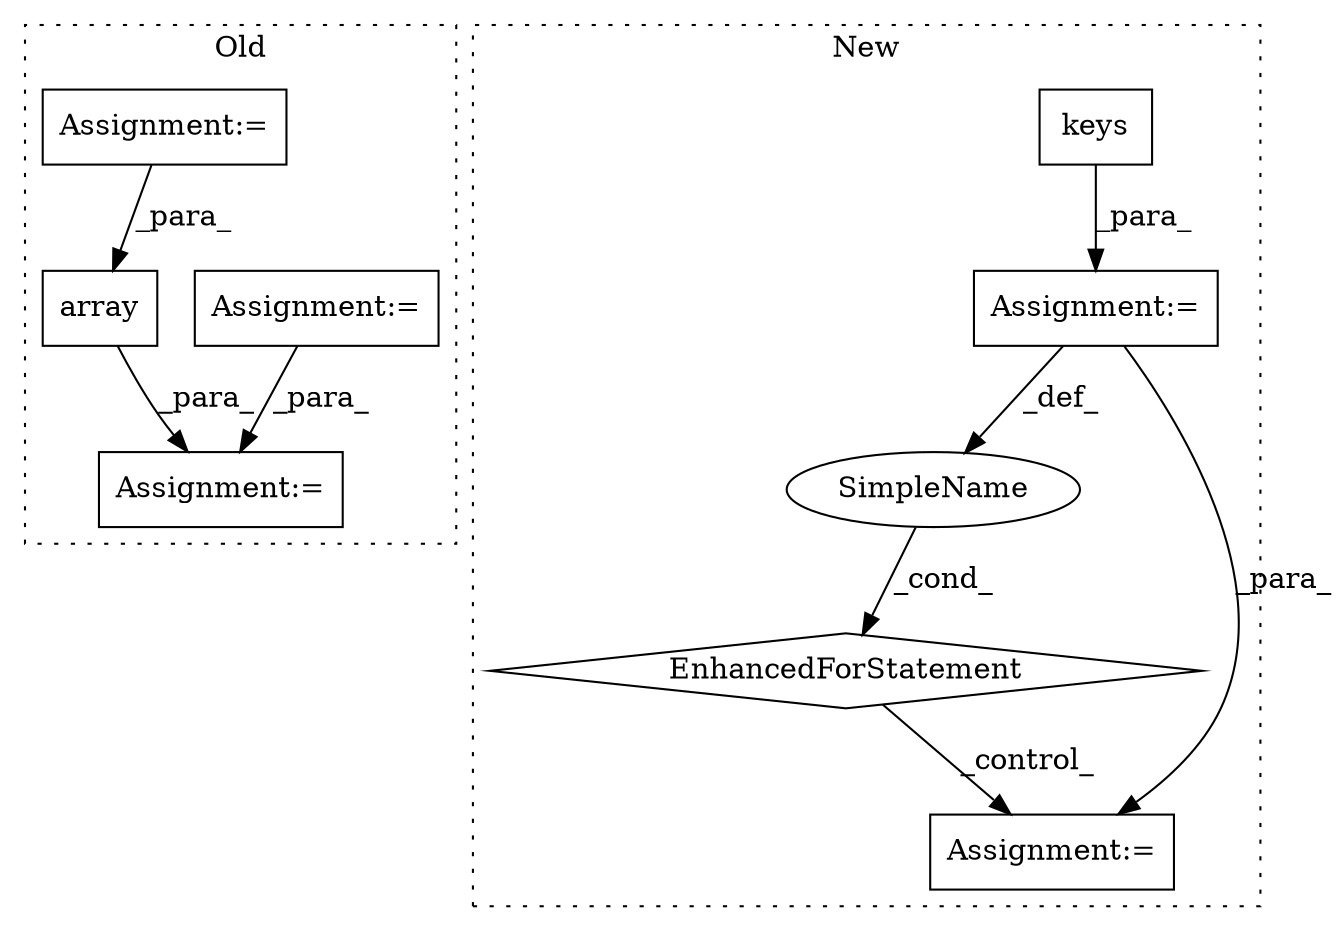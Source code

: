 digraph G {
subgraph cluster0 {
1 [label="array" a="32" s="8437,8456" l="6,1" shape="box"];
3 [label="Assignment:=" a="7" s="8370" l="1" shape="box"];
8 [label="Assignment:=" a="7" s="8124" l="1" shape="box"];
9 [label="Assignment:=" a="7" s="8170" l="1" shape="box"];
label = "Old";
style="dotted";
}
subgraph cluster1 {
2 [label="keys" a="32" s="8578" l="6" shape="box"];
4 [label="EnhancedForStatement" a="70" s="8497,8584" l="57,2" shape="diamond"];
5 [label="SimpleName" a="42" s="8558" l="1" shape="ellipse"];
6 [label="Assignment:=" a="7" s="8614" l="1" shape="box"];
7 [label="Assignment:=" a="7" s="8497,8584" l="57,2" shape="box"];
label = "New";
style="dotted";
}
1 -> 3 [label="_para_"];
2 -> 7 [label="_para_"];
4 -> 6 [label="_control_"];
5 -> 4 [label="_cond_"];
7 -> 5 [label="_def_"];
7 -> 6 [label="_para_"];
8 -> 3 [label="_para_"];
9 -> 1 [label="_para_"];
}